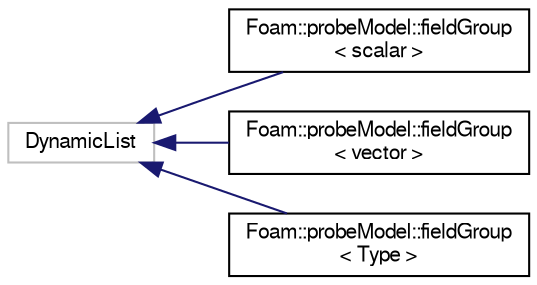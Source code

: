 digraph "Graphical Class Hierarchy"
{
  edge [fontname="FreeSans",fontsize="10",labelfontname="FreeSans",labelfontsize="10"];
  node [fontname="FreeSans",fontsize="10",shape=record];
  rankdir="LR";
  Node1 [label="DynamicList",height=0.2,width=0.4,color="grey75", fillcolor="white", style="filled"];
  Node1 -> Node2 [dir="back",color="midnightblue",fontsize="10",style="solid",fontname="FreeSans"];
  Node2 [label="Foam::probeModel::fieldGroup\l\< scalar \>",height=0.2,width=0.4,color="black", fillcolor="white", style="filled",URL="$classFoam_1_1probeModel_1_1fieldGroup.html"];
  Node1 -> Node3 [dir="back",color="midnightblue",fontsize="10",style="solid",fontname="FreeSans"];
  Node3 [label="Foam::probeModel::fieldGroup\l\< vector \>",height=0.2,width=0.4,color="black", fillcolor="white", style="filled",URL="$classFoam_1_1probeModel_1_1fieldGroup.html"];
  Node1 -> Node4 [dir="back",color="midnightblue",fontsize="10",style="solid",fontname="FreeSans"];
  Node4 [label="Foam::probeModel::fieldGroup\l\< Type \>",height=0.2,width=0.4,color="black", fillcolor="white", style="filled",URL="$classFoam_1_1probeModel_1_1fieldGroup.html"];
}
